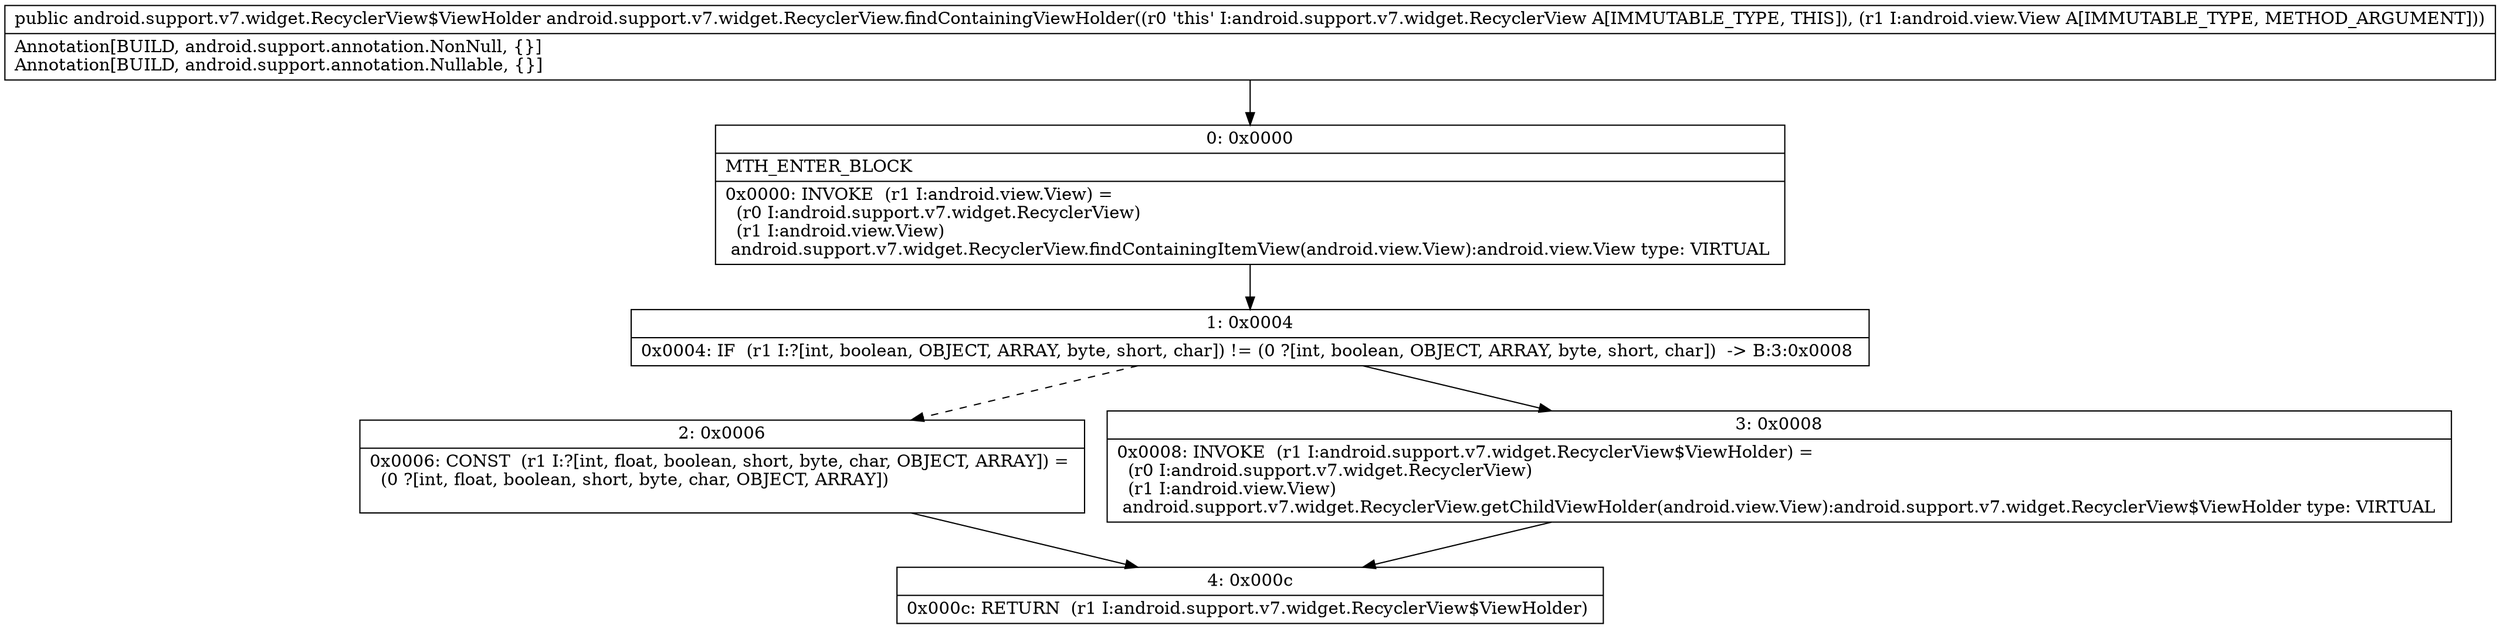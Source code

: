 digraph "CFG forandroid.support.v7.widget.RecyclerView.findContainingViewHolder(Landroid\/view\/View;)Landroid\/support\/v7\/widget\/RecyclerView$ViewHolder;" {
Node_0 [shape=record,label="{0\:\ 0x0000|MTH_ENTER_BLOCK\l|0x0000: INVOKE  (r1 I:android.view.View) = \l  (r0 I:android.support.v7.widget.RecyclerView)\l  (r1 I:android.view.View)\l android.support.v7.widget.RecyclerView.findContainingItemView(android.view.View):android.view.View type: VIRTUAL \l}"];
Node_1 [shape=record,label="{1\:\ 0x0004|0x0004: IF  (r1 I:?[int, boolean, OBJECT, ARRAY, byte, short, char]) != (0 ?[int, boolean, OBJECT, ARRAY, byte, short, char])  \-\> B:3:0x0008 \l}"];
Node_2 [shape=record,label="{2\:\ 0x0006|0x0006: CONST  (r1 I:?[int, float, boolean, short, byte, char, OBJECT, ARRAY]) = \l  (0 ?[int, float, boolean, short, byte, char, OBJECT, ARRAY])\l \l}"];
Node_3 [shape=record,label="{3\:\ 0x0008|0x0008: INVOKE  (r1 I:android.support.v7.widget.RecyclerView$ViewHolder) = \l  (r0 I:android.support.v7.widget.RecyclerView)\l  (r1 I:android.view.View)\l android.support.v7.widget.RecyclerView.getChildViewHolder(android.view.View):android.support.v7.widget.RecyclerView$ViewHolder type: VIRTUAL \l}"];
Node_4 [shape=record,label="{4\:\ 0x000c|0x000c: RETURN  (r1 I:android.support.v7.widget.RecyclerView$ViewHolder) \l}"];
MethodNode[shape=record,label="{public android.support.v7.widget.RecyclerView$ViewHolder android.support.v7.widget.RecyclerView.findContainingViewHolder((r0 'this' I:android.support.v7.widget.RecyclerView A[IMMUTABLE_TYPE, THIS]), (r1 I:android.view.View A[IMMUTABLE_TYPE, METHOD_ARGUMENT]))  | Annotation[BUILD, android.support.annotation.NonNull, \{\}]\lAnnotation[BUILD, android.support.annotation.Nullable, \{\}]\l}"];
MethodNode -> Node_0;
Node_0 -> Node_1;
Node_1 -> Node_2[style=dashed];
Node_1 -> Node_3;
Node_2 -> Node_4;
Node_3 -> Node_4;
}

